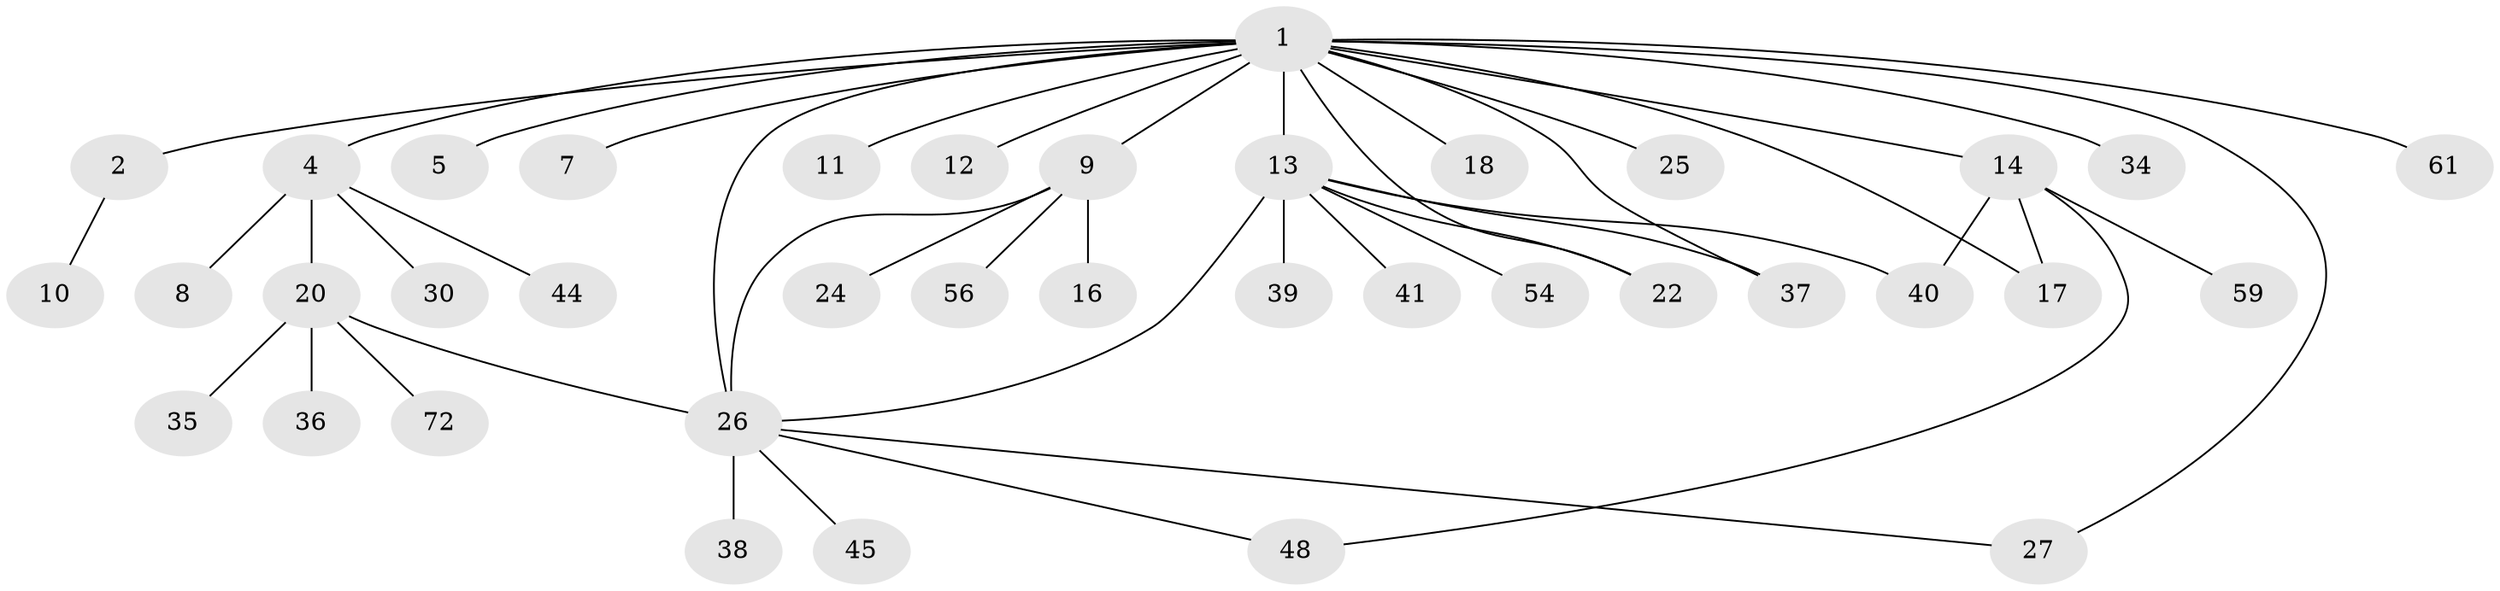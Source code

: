 // original degree distribution, {8: 0.02631578947368421, 2: 0.19736842105263158, 16: 0.013157894736842105, 6: 0.06578947368421052, 1: 0.5131578947368421, 5: 0.05263157894736842, 12: 0.013157894736842105, 3: 0.09210526315789473, 4: 0.02631578947368421}
// Generated by graph-tools (version 1.1) at 2025/54/03/05/25 16:54:47]
// undirected, 38 vertices, 46 edges
graph export_dot {
graph [start="1"]
  node [color=gray90,style=filled];
  1 [super="+3"];
  2;
  4;
  5;
  7 [super="+76"];
  8;
  9;
  10;
  11;
  12;
  13 [super="+23+29+47+33+21+15"];
  14;
  16;
  17 [super="+19"];
  18;
  20 [super="+42"];
  22 [super="+57+73+55"];
  24;
  25 [super="+62"];
  26 [super="+31+74"];
  27;
  30;
  34 [super="+46"];
  35;
  36;
  37;
  38;
  39;
  40 [super="+58"];
  41;
  44;
  45;
  48 [super="+52"];
  54;
  56;
  59;
  61;
  72;
  1 -- 2;
  1 -- 9;
  1 -- 12;
  1 -- 34;
  1 -- 37;
  1 -- 61;
  1 -- 26 [weight=2];
  1 -- 4 [weight=2];
  1 -- 5;
  1 -- 7;
  1 -- 11;
  1 -- 13 [weight=3];
  1 -- 14;
  1 -- 17;
  1 -- 18;
  1 -- 22;
  1 -- 25;
  1 -- 27;
  2 -- 10;
  4 -- 8;
  4 -- 20;
  4 -- 30;
  4 -- 44;
  9 -- 16;
  9 -- 24;
  9 -- 56;
  9 -- 26;
  13 -- 41;
  13 -- 54;
  13 -- 37;
  13 -- 26 [weight=2];
  13 -- 40;
  13 -- 39;
  13 -- 22;
  14 -- 17;
  14 -- 40;
  14 -- 48;
  14 -- 59;
  20 -- 35;
  20 -- 36;
  20 -- 72;
  20 -- 26 [weight=2];
  26 -- 27;
  26 -- 48;
  26 -- 45;
  26 -- 38 [weight=2];
}
